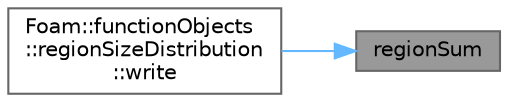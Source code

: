 digraph "regionSum"
{
 // LATEX_PDF_SIZE
  bgcolor="transparent";
  edge [fontname=Helvetica,fontsize=10,labelfontname=Helvetica,labelfontsize=10];
  node [fontname=Helvetica,fontsize=10,shape=box,height=0.2,width=0.4];
  rankdir="RL";
  Node1 [id="Node000001",label="regionSum",height=0.2,width=0.4,color="gray40", fillcolor="grey60", style="filled", fontcolor="black",tooltip=" "];
  Node1 -> Node2 [id="edge1_Node000001_Node000002",dir="back",color="steelblue1",style="solid",tooltip=" "];
  Node2 [id="Node000002",label="Foam::functionObjects\l::regionSizeDistribution\l::write",height=0.2,width=0.4,color="grey40", fillcolor="white", style="filled",URL="$classFoam_1_1functionObjects_1_1regionSizeDistribution.html#ae8f6374e29a250261b3979bbd6e5cb40",tooltip=" "];
}
